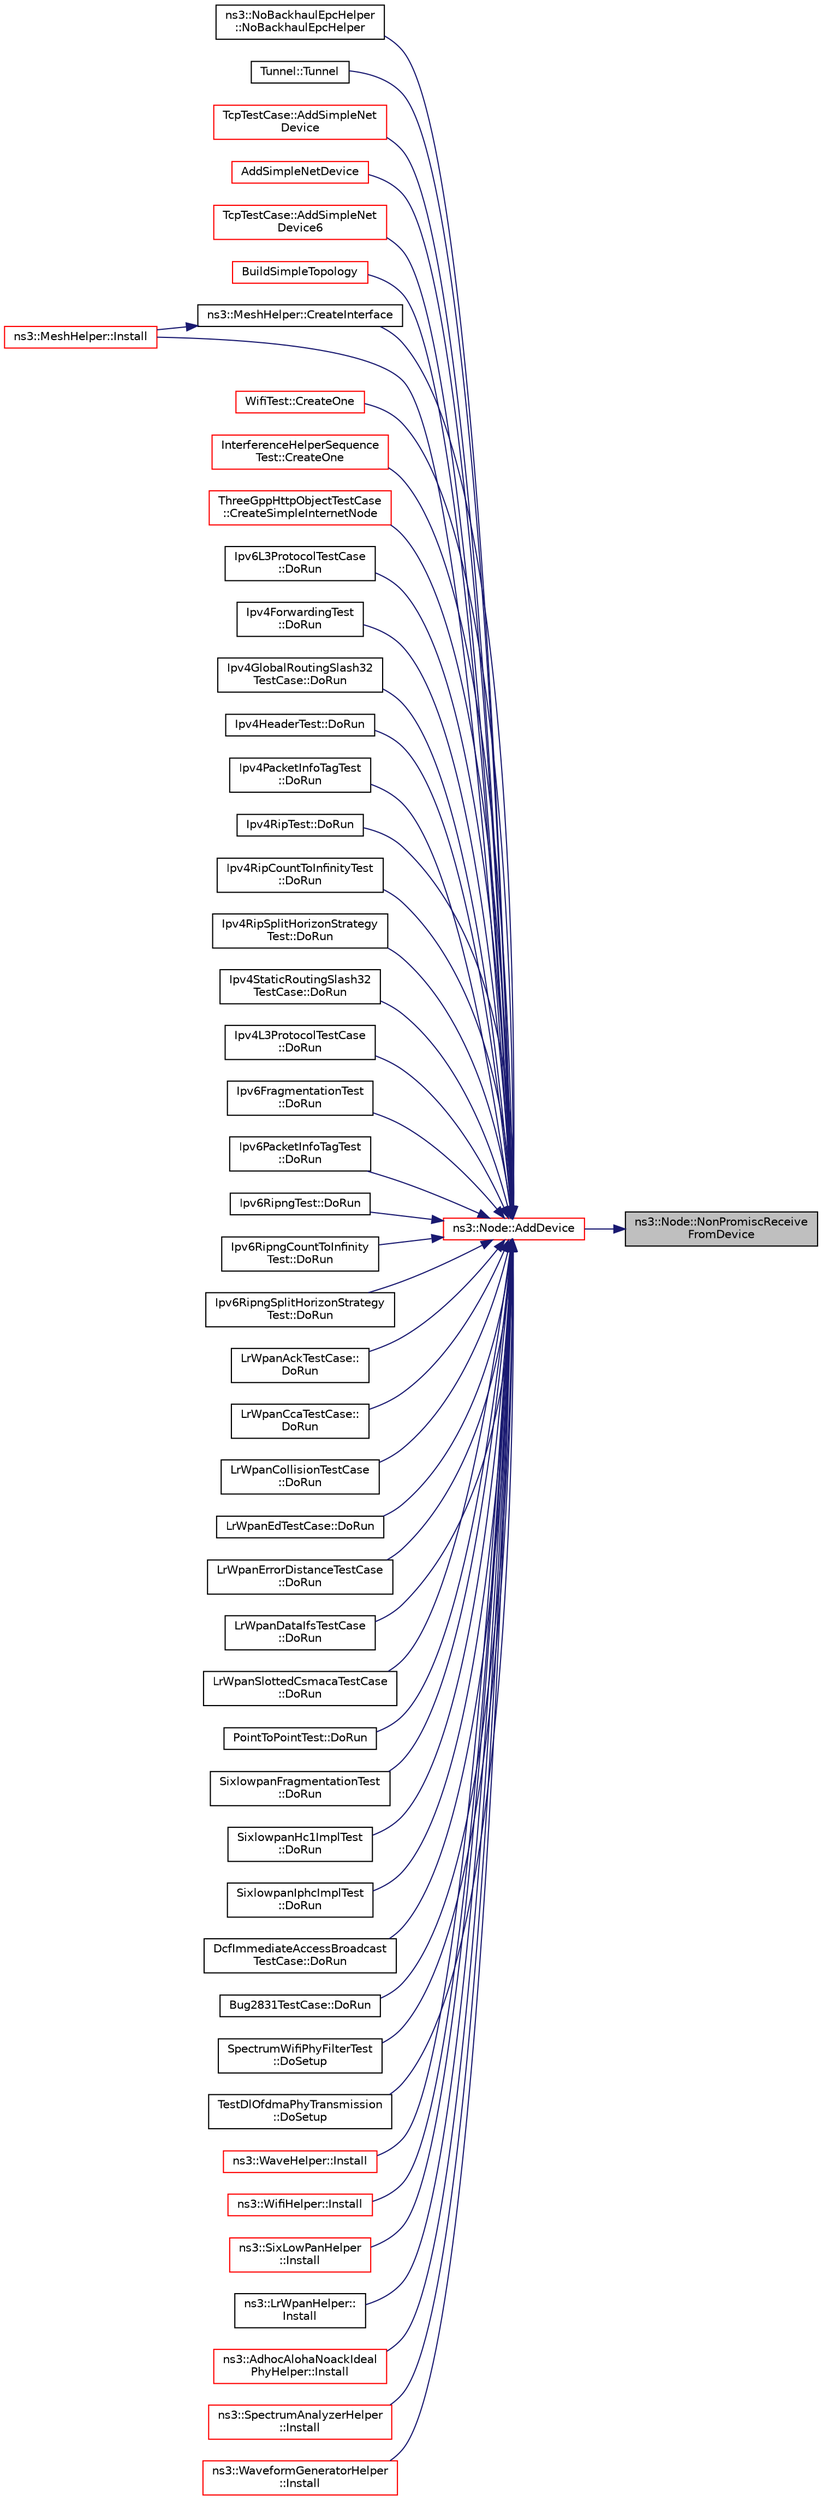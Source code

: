digraph "ns3::Node::NonPromiscReceiveFromDevice"
{
 // LATEX_PDF_SIZE
  edge [fontname="Helvetica",fontsize="10",labelfontname="Helvetica",labelfontsize="10"];
  node [fontname="Helvetica",fontsize="10",shape=record];
  rankdir="RL";
  Node1 [label="ns3::Node::NonPromiscReceive\lFromDevice",height=0.2,width=0.4,color="black", fillcolor="grey75", style="filled", fontcolor="black",tooltip="Receive a packet from a device in non-promiscuous mode."];
  Node1 -> Node2 [dir="back",color="midnightblue",fontsize="10",style="solid",fontname="Helvetica"];
  Node2 [label="ns3::Node::AddDevice",height=0.2,width=0.4,color="red", fillcolor="white", style="filled",URL="$classns3_1_1_node.html#a42ff83ee1d5d1649c770d3f5b62375de",tooltip="Associate a NetDevice to this node."];
  Node2 -> Node3 [dir="back",color="midnightblue",fontsize="10",style="solid",fontname="Helvetica"];
  Node3 [label="ns3::NoBackhaulEpcHelper\l::NoBackhaulEpcHelper",height=0.2,width=0.4,color="black", fillcolor="white", style="filled",URL="$classns3_1_1_no_backhaul_epc_helper.html#a8822666431eefe3a78ba2a0bf4ca1bae",tooltip="Constructor."];
  Node2 -> Node4 [dir="back",color="midnightblue",fontsize="10",style="solid",fontname="Helvetica"];
  Node4 [label="Tunnel::Tunnel",height=0.2,width=0.4,color="black", fillcolor="white", style="filled",URL="$class_tunnel.html#af5941266fdb3798bb27c026da801d28d",tooltip=" "];
  Node2 -> Node5 [dir="back",color="midnightblue",fontsize="10",style="solid",fontname="Helvetica"];
  Node5 [label="TcpTestCase::AddSimpleNet\lDevice",height=0.2,width=0.4,color="red", fillcolor="white", style="filled",URL="$class_tcp_test_case.html#a0cbbee626d01b80c78677c0a957ffd88",tooltip="Add a SimpleNetDevice to a node (IPv4 version)."];
  Node2 -> Node8 [dir="back",color="midnightblue",fontsize="10",style="solid",fontname="Helvetica"];
  Node8 [label="AddSimpleNetDevice",height=0.2,width=0.4,color="red", fillcolor="white", style="filled",URL="$ipv6-dual-stack-test-suite_8cc.html#ae9689e23d0a3932740b53b4c856238ee",tooltip=" "];
  Node2 -> Node11 [dir="back",color="midnightblue",fontsize="10",style="solid",fontname="Helvetica"];
  Node11 [label="TcpTestCase::AddSimpleNet\lDevice6",height=0.2,width=0.4,color="red", fillcolor="white", style="filled",URL="$class_tcp_test_case.html#a4385a5d6f0b5fcf2dbbe1cccb0810ea9",tooltip="Add a SimpleNetDevice to a node (IPv6 version)."];
  Node2 -> Node13 [dir="back",color="midnightblue",fontsize="10",style="solid",fontname="Helvetica"];
  Node13 [label="BuildSimpleTopology",height=0.2,width=0.4,color="red", fillcolor="white", style="filled",URL="$error-model-test-suite_8cc.html#af6fe24088bb4cfa248fc1b0bad6e1dfc",tooltip=" "];
  Node2 -> Node16 [dir="back",color="midnightblue",fontsize="10",style="solid",fontname="Helvetica"];
  Node16 [label="ns3::MeshHelper::CreateInterface",height=0.2,width=0.4,color="black", fillcolor="white", style="filled",URL="$classns3_1_1_mesh_helper.html#a2a760004bc190863ccfea1a4537283cf",tooltip=" "];
  Node16 -> Node17 [dir="back",color="midnightblue",fontsize="10",style="solid",fontname="Helvetica"];
  Node17 [label="ns3::MeshHelper::Install",height=0.2,width=0.4,color="red", fillcolor="white", style="filled",URL="$classns3_1_1_mesh_helper.html#aad0ab4cd70adc0f716489a725dac3acc",tooltip="Install 802.11s mesh device & protocols on given node list."];
  Node2 -> Node32 [dir="back",color="midnightblue",fontsize="10",style="solid",fontname="Helvetica"];
  Node32 [label="WifiTest::CreateOne",height=0.2,width=0.4,color="red", fillcolor="white", style="filled",URL="$class_wifi_test.html#a212be82b387f5446375a45ccbac3561e",tooltip="Create one function."];
  Node2 -> Node35 [dir="back",color="midnightblue",fontsize="10",style="solid",fontname="Helvetica"];
  Node35 [label="InterferenceHelperSequence\lTest::CreateOne",height=0.2,width=0.4,color="red", fillcolor="white", style="filled",URL="$class_interference_helper_sequence_test.html#aaf6b2c6dc1b1c6abf0743b018e78544a",tooltip="Create one function."];
  Node2 -> Node37 [dir="back",color="midnightblue",fontsize="10",style="solid",fontname="Helvetica"];
  Node37 [label="ThreeGppHttpObjectTestCase\l::CreateSimpleInternetNode",height=0.2,width=0.4,color="red", fillcolor="white", style="filled",URL="$class_three_gpp_http_object_test_case.html#a8d61a770a47e18e6c1f0aa914828f1c5",tooltip="Creates a Node, complete with a TCP/IP stack and address assignment."];
  Node2 -> Node39 [dir="back",color="midnightblue",fontsize="10",style="solid",fontname="Helvetica"];
  Node39 [label="Ipv6L3ProtocolTestCase\l::DoRun",height=0.2,width=0.4,color="black", fillcolor="white", style="filled",URL="$class_ipv6_l3_protocol_test_case.html#ac052c03e25689da8fed383146b988a7e",tooltip="Implementation to actually run this TestCase."];
  Node2 -> Node40 [dir="back",color="midnightblue",fontsize="10",style="solid",fontname="Helvetica"];
  Node40 [label="Ipv4ForwardingTest\l::DoRun",height=0.2,width=0.4,color="black", fillcolor="white", style="filled",URL="$class_ipv4_forwarding_test.html#aa3735e1731b087938e97f39b7d90dd35",tooltip="Implementation to actually run this TestCase."];
  Node2 -> Node41 [dir="back",color="midnightblue",fontsize="10",style="solid",fontname="Helvetica"];
  Node41 [label="Ipv4GlobalRoutingSlash32\lTestCase::DoRun",height=0.2,width=0.4,color="black", fillcolor="white", style="filled",URL="$class_ipv4_global_routing_slash32_test_case.html#a261a15e240910fb1981571e8e6cb294f",tooltip="Implementation to actually run this TestCase."];
  Node2 -> Node42 [dir="back",color="midnightblue",fontsize="10",style="solid",fontname="Helvetica"];
  Node42 [label="Ipv4HeaderTest::DoRun",height=0.2,width=0.4,color="black", fillcolor="white", style="filled",URL="$class_ipv4_header_test.html#ad9026591beb17db0d9cbff0c34f9f69d",tooltip="Implementation to actually run this TestCase."];
  Node2 -> Node43 [dir="back",color="midnightblue",fontsize="10",style="solid",fontname="Helvetica"];
  Node43 [label="Ipv4PacketInfoTagTest\l::DoRun",height=0.2,width=0.4,color="black", fillcolor="white", style="filled",URL="$class_ipv4_packet_info_tag_test.html#a76ce4d3cfa6dc21bd2a982ba2e5d4386",tooltip="Implementation to actually run this TestCase."];
  Node2 -> Node44 [dir="back",color="midnightblue",fontsize="10",style="solid",fontname="Helvetica"];
  Node44 [label="Ipv4RipTest::DoRun",height=0.2,width=0.4,color="black", fillcolor="white", style="filled",URL="$class_ipv4_rip_test.html#a4f355233f8793da9555cd544cd5893e9",tooltip="Implementation to actually run this TestCase."];
  Node2 -> Node45 [dir="back",color="midnightblue",fontsize="10",style="solid",fontname="Helvetica"];
  Node45 [label="Ipv4RipCountToInfinityTest\l::DoRun",height=0.2,width=0.4,color="black", fillcolor="white", style="filled",URL="$class_ipv4_rip_count_to_infinity_test.html#a98754dfc16633ff58db8cfd697dd9862",tooltip="Implementation to actually run this TestCase."];
  Node2 -> Node46 [dir="back",color="midnightblue",fontsize="10",style="solid",fontname="Helvetica"];
  Node46 [label="Ipv4RipSplitHorizonStrategy\lTest::DoRun",height=0.2,width=0.4,color="black", fillcolor="white", style="filled",URL="$class_ipv4_rip_split_horizon_strategy_test.html#a2e1df0675ad2712888aa499ee0f7eac2",tooltip="Implementation to actually run this TestCase."];
  Node2 -> Node47 [dir="back",color="midnightblue",fontsize="10",style="solid",fontname="Helvetica"];
  Node47 [label="Ipv4StaticRoutingSlash32\lTestCase::DoRun",height=0.2,width=0.4,color="black", fillcolor="white", style="filled",URL="$class_ipv4_static_routing_slash32_test_case.html#a73d080d5a091f9198cc6611f042ff7ce",tooltip="Implementation to actually run this TestCase."];
  Node2 -> Node48 [dir="back",color="midnightblue",fontsize="10",style="solid",fontname="Helvetica"];
  Node48 [label="Ipv4L3ProtocolTestCase\l::DoRun",height=0.2,width=0.4,color="black", fillcolor="white", style="filled",URL="$class_ipv4_l3_protocol_test_case.html#a417a62a1f0986595ea291139b775ea85",tooltip="Implementation to actually run this TestCase."];
  Node2 -> Node49 [dir="back",color="midnightblue",fontsize="10",style="solid",fontname="Helvetica"];
  Node49 [label="Ipv6FragmentationTest\l::DoRun",height=0.2,width=0.4,color="black", fillcolor="white", style="filled",URL="$class_ipv6_fragmentation_test.html#a83bd2f74ceac188b83cfb604a90c7b7b",tooltip="Implementation to actually run this TestCase."];
  Node2 -> Node50 [dir="back",color="midnightblue",fontsize="10",style="solid",fontname="Helvetica"];
  Node50 [label="Ipv6PacketInfoTagTest\l::DoRun",height=0.2,width=0.4,color="black", fillcolor="white", style="filled",URL="$class_ipv6_packet_info_tag_test.html#a6b51aaddc63d2aaef95b72056cb5b36d",tooltip="Implementation to actually run this TestCase."];
  Node2 -> Node51 [dir="back",color="midnightblue",fontsize="10",style="solid",fontname="Helvetica"];
  Node51 [label="Ipv6RipngTest::DoRun",height=0.2,width=0.4,color="black", fillcolor="white", style="filled",URL="$class_ipv6_ripng_test.html#a17887a8153acca820752d31c2b49ac50",tooltip="Implementation to actually run this TestCase."];
  Node2 -> Node52 [dir="back",color="midnightblue",fontsize="10",style="solid",fontname="Helvetica"];
  Node52 [label="Ipv6RipngCountToInfinity\lTest::DoRun",height=0.2,width=0.4,color="black", fillcolor="white", style="filled",URL="$class_ipv6_ripng_count_to_infinity_test.html#af62c0342d626eafa5b632b92c8636eb3",tooltip="Implementation to actually run this TestCase."];
  Node2 -> Node53 [dir="back",color="midnightblue",fontsize="10",style="solid",fontname="Helvetica"];
  Node53 [label="Ipv6RipngSplitHorizonStrategy\lTest::DoRun",height=0.2,width=0.4,color="black", fillcolor="white", style="filled",URL="$class_ipv6_ripng_split_horizon_strategy_test.html#a8e3dad1362842eedd70ef21bff0a75c5",tooltip="Implementation to actually run this TestCase."];
  Node2 -> Node54 [dir="back",color="midnightblue",fontsize="10",style="solid",fontname="Helvetica"];
  Node54 [label="LrWpanAckTestCase::\lDoRun",height=0.2,width=0.4,color="black", fillcolor="white", style="filled",URL="$class_lr_wpan_ack_test_case.html#a44ec9b782ae2c74d8fa2a25d696833e9",tooltip="Implementation to actually run this TestCase."];
  Node2 -> Node55 [dir="back",color="midnightblue",fontsize="10",style="solid",fontname="Helvetica"];
  Node55 [label="LrWpanCcaTestCase::\lDoRun",height=0.2,width=0.4,color="black", fillcolor="white", style="filled",URL="$class_lr_wpan_cca_test_case.html#a3e2872a3bd57d754a2bdb613437e18a8",tooltip="Implementation to actually run this TestCase."];
  Node2 -> Node56 [dir="back",color="midnightblue",fontsize="10",style="solid",fontname="Helvetica"];
  Node56 [label="LrWpanCollisionTestCase\l::DoRun",height=0.2,width=0.4,color="black", fillcolor="white", style="filled",URL="$class_lr_wpan_collision_test_case.html#adc8f2378868d9eb3aba9b538897d85d2",tooltip="Implementation to actually run this TestCase."];
  Node2 -> Node57 [dir="back",color="midnightblue",fontsize="10",style="solid",fontname="Helvetica"];
  Node57 [label="LrWpanEdTestCase::DoRun",height=0.2,width=0.4,color="black", fillcolor="white", style="filled",URL="$class_lr_wpan_ed_test_case.html#a432fdebeb0336845350d0b96834ceea4",tooltip="Implementation to actually run this TestCase."];
  Node2 -> Node58 [dir="back",color="midnightblue",fontsize="10",style="solid",fontname="Helvetica"];
  Node58 [label="LrWpanErrorDistanceTestCase\l::DoRun",height=0.2,width=0.4,color="black", fillcolor="white", style="filled",URL="$class_lr_wpan_error_distance_test_case.html#a4f63a2ed4dcf517ae2a593497774b254",tooltip="Implementation to actually run this TestCase."];
  Node2 -> Node59 [dir="back",color="midnightblue",fontsize="10",style="solid",fontname="Helvetica"];
  Node59 [label="LrWpanDataIfsTestCase\l::DoRun",height=0.2,width=0.4,color="black", fillcolor="white", style="filled",URL="$class_lr_wpan_data_ifs_test_case.html#ac017286378536f1822d5b5ffbb6faa07",tooltip="Implementation to actually run this TestCase."];
  Node2 -> Node60 [dir="back",color="midnightblue",fontsize="10",style="solid",fontname="Helvetica"];
  Node60 [label="LrWpanSlottedCsmacaTestCase\l::DoRun",height=0.2,width=0.4,color="black", fillcolor="white", style="filled",URL="$class_lr_wpan_slotted_csmaca_test_case.html#af513cbd5b3e73576d41b4a72a709ee7d",tooltip="Implementation to actually run this TestCase."];
  Node2 -> Node61 [dir="back",color="midnightblue",fontsize="10",style="solid",fontname="Helvetica"];
  Node61 [label="PointToPointTest::DoRun",height=0.2,width=0.4,color="black", fillcolor="white", style="filled",URL="$class_point_to_point_test.html#afd738a4b03ad89822e12e898cc1b09df",tooltip="Run the test."];
  Node2 -> Node62 [dir="back",color="midnightblue",fontsize="10",style="solid",fontname="Helvetica"];
  Node62 [label="SixlowpanFragmentationTest\l::DoRun",height=0.2,width=0.4,color="black", fillcolor="white", style="filled",URL="$class_sixlowpan_fragmentation_test.html#ae85beebff8e7d4f8c1e108beb17df274",tooltip="Implementation to actually run this TestCase."];
  Node2 -> Node63 [dir="back",color="midnightblue",fontsize="10",style="solid",fontname="Helvetica"];
  Node63 [label="SixlowpanHc1ImplTest\l::DoRun",height=0.2,width=0.4,color="black", fillcolor="white", style="filled",URL="$class_sixlowpan_hc1_impl_test.html#aa79a7268da3494e740b28d19c4ec734c",tooltip="Implementation to actually run this TestCase."];
  Node2 -> Node64 [dir="back",color="midnightblue",fontsize="10",style="solid",fontname="Helvetica"];
  Node64 [label="SixlowpanIphcImplTest\l::DoRun",height=0.2,width=0.4,color="black", fillcolor="white", style="filled",URL="$class_sixlowpan_iphc_impl_test.html#a9fb0641fca5f024ac67c07510f418c02",tooltip="Implementation to actually run this TestCase."];
  Node2 -> Node65 [dir="back",color="midnightblue",fontsize="10",style="solid",fontname="Helvetica"];
  Node65 [label="DcfImmediateAccessBroadcast\lTestCase::DoRun",height=0.2,width=0.4,color="black", fillcolor="white", style="filled",URL="$class_dcf_immediate_access_broadcast_test_case.html#a60a5b36d456c0c144d85a9be722c1663",tooltip="Implementation to actually run this TestCase."];
  Node2 -> Node66 [dir="back",color="midnightblue",fontsize="10",style="solid",fontname="Helvetica"];
  Node66 [label="Bug2831TestCase::DoRun",height=0.2,width=0.4,color="black", fillcolor="white", style="filled",URL="$class_bug2831_test_case.html#a1e757e45f4ad6bcbe78350e85e6ff5c7",tooltip="Implementation to actually run this TestCase."];
  Node2 -> Node67 [dir="back",color="midnightblue",fontsize="10",style="solid",fontname="Helvetica"];
  Node67 [label="SpectrumWifiPhyFilterTest\l::DoSetup",height=0.2,width=0.4,color="black", fillcolor="white", style="filled",URL="$class_spectrum_wifi_phy_filter_test.html#a4110bf1d99665605fbb298a7bceaae22",tooltip="Implementation to do any local setup required for this TestCase."];
  Node2 -> Node68 [dir="back",color="midnightblue",fontsize="10",style="solid",fontname="Helvetica"];
  Node68 [label="TestDlOfdmaPhyTransmission\l::DoSetup",height=0.2,width=0.4,color="black", fillcolor="white", style="filled",URL="$class_test_dl_ofdma_phy_transmission.html#a49d57216ff08635abb5981b5a0e0fdd3",tooltip="Implementation to do any local setup required for this TestCase."];
  Node2 -> Node69 [dir="back",color="midnightblue",fontsize="10",style="solid",fontname="Helvetica"];
  Node69 [label="ns3::WaveHelper::Install",height=0.2,width=0.4,color="red", fillcolor="white", style="filled",URL="$classns3_1_1_wave_helper.html#a31155675aae4cc3ca5320664f15a967d",tooltip=" "];
  Node2 -> Node78 [dir="back",color="midnightblue",fontsize="10",style="solid",fontname="Helvetica"];
  Node78 [label="ns3::WifiHelper::Install",height=0.2,width=0.4,color="red", fillcolor="white", style="filled",URL="$classns3_1_1_wifi_helper.html#acf88c2d3f0721a1023794fb60502a9d6",tooltip=" "];
  Node2 -> Node17 [dir="back",color="midnightblue",fontsize="10",style="solid",fontname="Helvetica"];
  Node2 -> Node83 [dir="back",color="midnightblue",fontsize="10",style="solid",fontname="Helvetica"];
  Node83 [label="ns3::SixLowPanHelper\l::Install",height=0.2,width=0.4,color="red", fillcolor="white", style="filled",URL="$classns3_1_1_six_low_pan_helper.html#a638d855fa28d59736b59446aefccf7b3",tooltip="Install the SixLoWPAN stack on top of an existing NetDevice."];
  Node2 -> Node85 [dir="back",color="midnightblue",fontsize="10",style="solid",fontname="Helvetica"];
  Node85 [label="ns3::LrWpanHelper::\lInstall",height=0.2,width=0.4,color="black", fillcolor="white", style="filled",URL="$classns3_1_1_lr_wpan_helper.html#a7863b7b79168f747197faf479e4951fe",tooltip="Install a LrWpanNetDevice and the associated structures (e.g., channel) in the nodes."];
  Node2 -> Node86 [dir="back",color="midnightblue",fontsize="10",style="solid",fontname="Helvetica"];
  Node86 [label="ns3::AdhocAlohaNoackIdeal\lPhyHelper::Install",height=0.2,width=0.4,color="red", fillcolor="white", style="filled",URL="$classns3_1_1_adhoc_aloha_noack_ideal_phy_helper.html#af934d66802b42e6594fe4fad8920fbc1",tooltip=" "];
  Node2 -> Node89 [dir="back",color="midnightblue",fontsize="10",style="solid",fontname="Helvetica"];
  Node89 [label="ns3::SpectrumAnalyzerHelper\l::Install",height=0.2,width=0.4,color="red", fillcolor="white", style="filled",URL="$classns3_1_1_spectrum_analyzer_helper.html#a32d0b627f609f9c61f7d7043f1d779af",tooltip=" "];
  Node2 -> Node91 [dir="back",color="midnightblue",fontsize="10",style="solid",fontname="Helvetica"];
  Node91 [label="ns3::WaveformGeneratorHelper\l::Install",height=0.2,width=0.4,color="red", fillcolor="white", style="filled",URL="$classns3_1_1_waveform_generator_helper.html#a6ea63a54e4cbab5b61d77ed205cbabbe",tooltip=" "];
}

